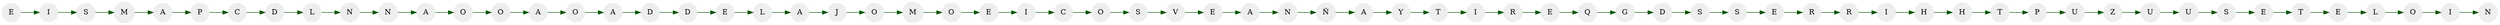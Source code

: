 digraph grafo {
node [shape=circle];
node [style=filled];
node [fillcolor="#EEEEEE"];
node [color="#EEEEEE"];
edge [color="#005500   #214a89"];
node0 [label=E];
node0 -> node1;
node1 [label=I];
node1 -> node2;
node2 [label=S];
node2 -> node3;
node3 [label=M];
node3 -> node4;
node4 [label=A];
node4 -> node5;
node5 [label=P];
node5 -> node6;
node6 [label=C];
node6 -> node7;
node7 [label=D];
node7 -> node8;
node8 [label=L];
node8 -> node9;
node9 [label=N];
node9 -> node10;
node10 [label=N];
node10 -> node11;
node11 [label=A];
node11 -> node12;
node12 [label=O];
node12 -> node13;
node13 [label=O];
node13 -> node14;
node14 [label=A];
node14 -> node15;
node15 [label=O];
node15 -> node16;
node16 [label=A];
node16 -> node17;
node17 [label=D];
node17 -> node18;
node18 [label=D];
node18 -> node19;
node19 [label=E];
node19 -> node20;
node20 [label=L];
node20 -> node21;
node21 [label=A];
node21 -> node22;
node22 [label=J];
node22 -> node23;
node23 [label=O];
node23 -> node24;
node24 [label=M];
node24 -> node25;
node25 [label=O];
node25 -> node26;
node26 [label=E];
node26 -> node27;
node27 [label=I];
node27 -> node28;
node28 [label=C];
node28 -> node29;
node29 [label=O];
node29 -> node30;
node30 [label=S];
node30 -> node31;
node31 [label=V];
node31 -> node32;
node32 [label=E];
node32 -> node33;
node33 [label=A];
node33 -> node34;
node34 [label=N];
node34 -> node35;
node35 [label=Ñ];
node35 -> node36;
node36 [label=A];
node36 -> node37;
node37 [label=Y];
node37 -> node38;
node38 [label=T];
node38 -> node39;
node39 [label=I];
node39 -> node40;
node40 [label=R];
node40 -> node41;
node41 [label=E];
node41 -> node42;
node42 [label=Q];
node42 -> node43;
node43 [label=G];
node43 -> node44;
node44 [label=D];
node44 -> node45;
node45 [label=S];
node45 -> node46;
node46 [label=S];
node46 -> node47;
node47 [label=E];
node47 -> node48;
node48 [label=R];
node48 -> node49;
node49 [label=R];
node49 -> node50;
node50 [label=I];
node50 -> node51;
node51 [label=H];
node51 -> node52;
node52 [label=H];
node52 -> node53;
node53 [label=T];
node53 -> node54;
node54 [label=P];
node54 -> node55;
node55 [label=U];
node55 -> node56;
node56 [label=Z];
node56 -> node57;
node57 [label=U];
node57 -> node58;
node58 [label=U];
node58 -> node59;
node59 [label=S];
node59 -> node60;
node60 [label=E];
node60 -> node61;
node61 [label=T];
node61 -> node62;
node62 [label=E];
node62 -> node63;
node63 [label=L];
node63 -> node64;
node64 [label=O];
node64 -> node65;
node65 [label=I];
node65 -> node66;
node66 [label=N];

rankdir=LR;}
